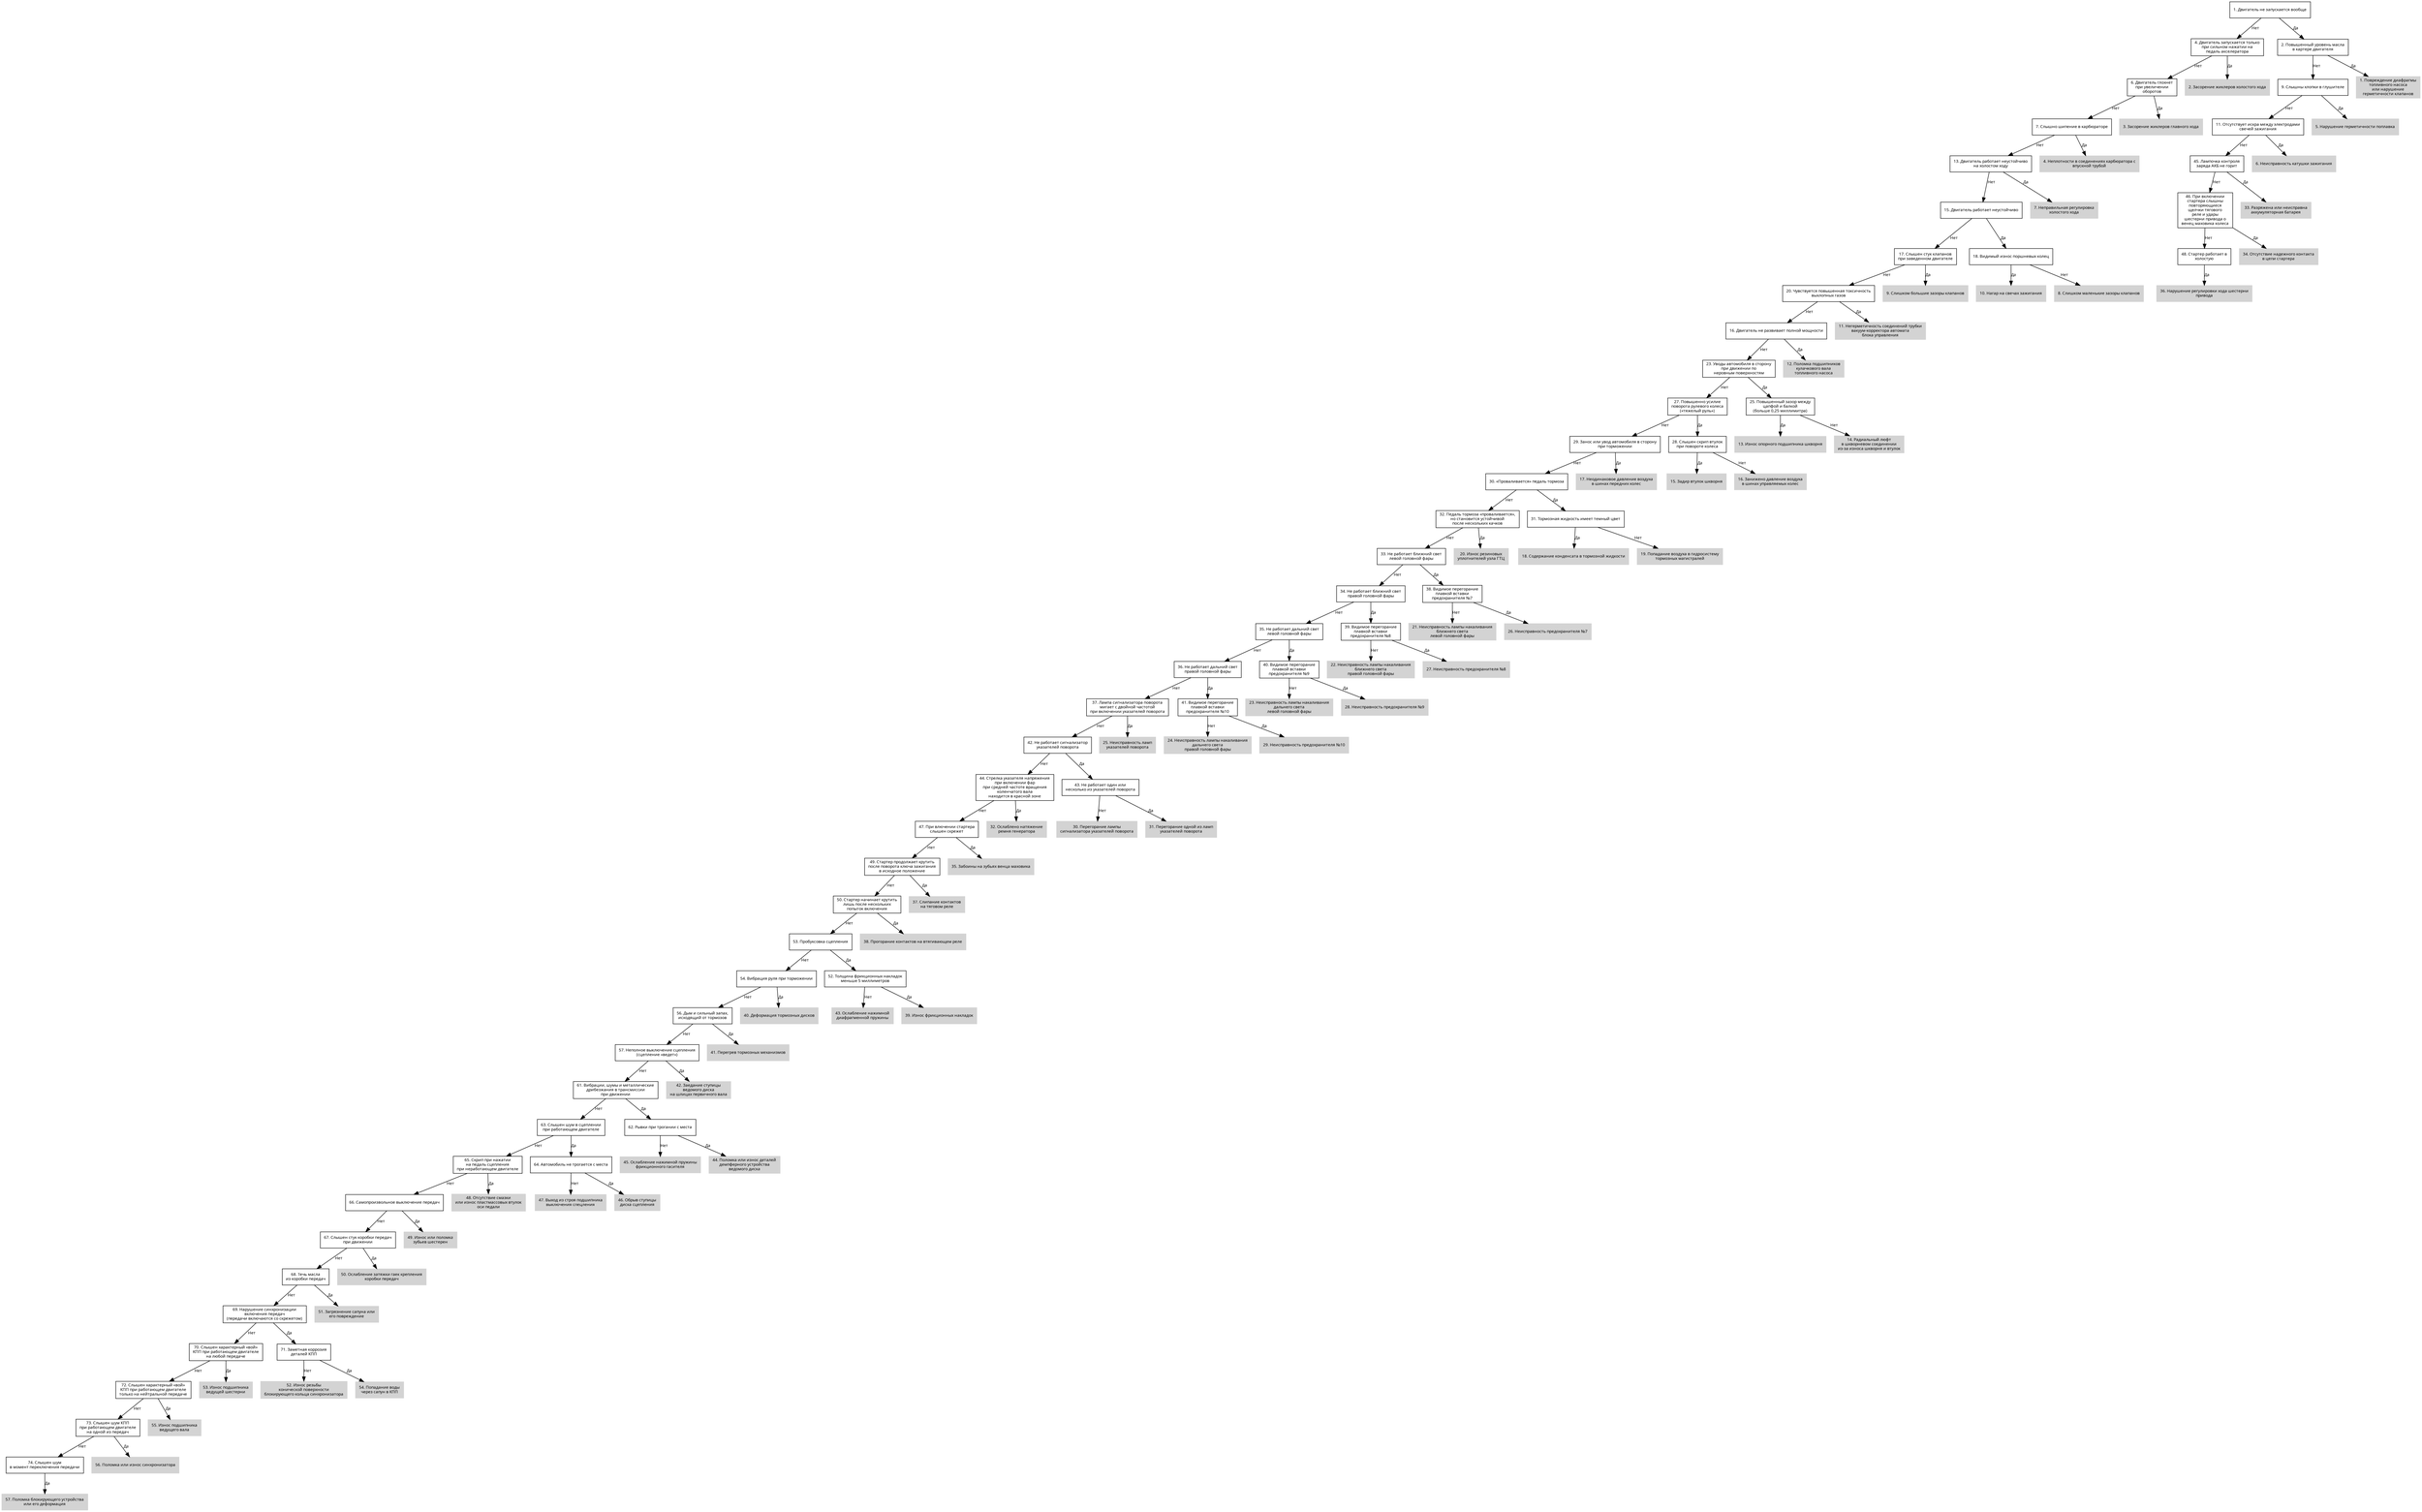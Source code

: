 digraph G {
	graph [fontname = "PT Sans", fontsize=9];
	node [fontname = "PT Sans", fontsize=9];
	edge [fontname = "PT Sans", fontsize=9];

/* 1 */
	feature_1 [shape=box, label="1. Двигатель не запускается вообще"];
	feature_1 -> feature_4 [label="Нет"];
	feature_1 -> feature_2 [label="Да"];

/* 2 */
	feature_2 [shape=box, label="2. Повышенный уровень масла\nв картере двигателя"];
	feature_2 -> feature_9 [label="Нет"];
	feature_2 -> terminal_node_1 [label="Да"];
	terminal_node_1 [color=lightgray, style=filled, shape=box, label="1. Повреждение диафрагмы\nтопливного насоса\nили нарушение\nгерметичности клапанов"]

/* 4 */
	feature_4 [shape=box, label="4. Двигатель запускается только\nпри сильном нажатии на\nпедаль акселератора"];
	feature_4 -> feature_6 [label="Нет"];
	feature_4 -> terminal_node_2 [label="Да"];
	terminal_node_2 [color=lightgray, style=filled, shape=box, label="2. Засорение жиклеров холостого хода"]

/* 6 */
	feature_6 [shape=box, label="6. Двигатель глохнет\nпри увеличении\nоборотов"];
	feature_6 -> feature_7 [label="Нет"];
	feature_6 -> terminal_node_3 [label="Да"];
	terminal_node_3 [color=lightgray, style=filled, shape=box, label="3. Засорение жиклеров главного хода"]

/* 7 */
	feature_7 [shape=box, label="7. Слышно шипение в карбюраторе"];
	feature_7 -> feature_13 [label="Нет"];
	feature_7 -> terminal_node_4 [label="Да"];
	terminal_node_4 [color=lightgray, style=filled, shape=box, label="4. Неплотности в соединениях карбюратора с\nвпускной трубой"];

/* 13 */
	feature_13 [shape=box, label="13. Двигатель работает неустойчиво\nна холостом ходу"];
	feature_13 -> feature_15 [label="Нет"];
	feature_13 -> terminal_node_7 [label="Да"];
	terminal_node_7 [color=lightgray, style=filled, shape=box, label="7. Неправильная регулировка\nхолостого хода"];

/* 15 */
	feature_15 [shape=box, label="15. Двигатель работает неустойчиво"];
	feature_15 -> feature_17 [label="Нет"];
	feature_15 -> feature_18 [label="Да"];

/* 9 */
	feature_9 [shape=box, label="9. Слышны хлопки в глушителе"];
	feature_9 -> feature_11 [label="Нет"];
	feature_9 -> terminal_node_5 [label="Да"];
	terminal_node_5 [color=lightgray, style=filled, shape=box, label="5. Нарушение герметичности поплавка"]

/* 11 */
	feature_11 [shape=box, label="11. Отсутствует искра между электродами\nсвечей зажигания"];
	feature_11 -> feature_45 [label="Нет"];
	feature_11 -> terminal_node_6 [label="Да"];
	terminal_node_6 [color=lightgray, style=filled, shape=box, label="6. Неисправность катушки зажигания"]

/* 45 */
	feature_45 [shape=box, label="45. Лампочка контроля\nзаряда АКБ не горит"];
	feature_45 -> feature_46 [label="Нет"];
	feature_45 -> terminal_node_33 [label="Да"];
	terminal_node_33 [color=lightgray, style=filled, shape=box, label="33. Разряжена или неисправна\nаккумуляторная батарея"];

/* 46 */
	feature_46 [shape=box, label="46. При включении\nстартера слышны\nповторяющиеся\nщелчки тягового\nреле и удары\nшестерни привода о\nвенец маховика колеса"];
	feature_46 -> feature_48 [label="Нет"];
	feature_46 -> terminal_node_34 [label="Да"];
	terminal_node_34 [color=lightgray, style=filled, shape=box, label="34. Отсутствие надежного контакта\nв цепи стартера"];

/* 48 */
	feature_48 [shape=box, label="48. Стартер работает в\nхолостую"];
	feature_48 -> terminal_node_36 [label="Да"];
	terminal_node_36 [color=lightgray, style=filled, shape=box, label="36. Нарушение регулировки хода шестерни\nпривода"];

/* 18 */
	feature_18 [shape=box, label="18. Видимый износ поршневых колец"];
	feature_18 -> terminal_node_10 [label="Да"];
	terminal_node_10 [color=lightgray, style=filled, shape=box, label="10. Нагар на свечах зажигания"];
	feature_18 -> terminal_node_8 [label="Нет"];
	terminal_node_8 [color=lightgray, style=filled, shape=box, label="8. Слишком маленькие зазоры клапанов"];

/* 17 */
	feature_17 [shape=box, label="17. Слышен стук клапанов\nпри заведенном двигателе"];
	feature_17 -> feature_20 [label="Нет"];
	feature_17 -> terminal_node_9 [label="Да"];
	terminal_node_9 [color=lightgray, style=filled, shape=box, label="9. Слишком большие зазоры клапанов"];

/* 20 */
	feature_20 [shape=box, label="20. Чувствуется повышенная токсичность\nвыхлопных газов"];
	feature_20 -> feature_16 [label="Нет"];
	feature_20 -> terminal_node_11 [label="Да"];
	terminal_node_11 [color=lightgray, style=filled, shape=box, label="11. Негерметичность соединений трубки\nвакуум-корректора автомата\nблока управления"];

/* 16 */
	feature_16 [shape=box, label="16. Двигатель не развивает полной мощности"];
	feature_16 -> feature_23 [label="Нет"];
	feature_16 -> terminal_node_12 [label="Да"];
	terminal_node_12 [color=lightgray, style=filled, shape=box, label="12. Поломка подшипников\nкулачкового вала\nтопливного насоса"];

/* 23 */
	feature_23 [shape=box, label="23. Уводы автомобиля в сторону\nпри движении по\nнеровным поверхностям"];
	feature_23 -> feature_27 [label="Нет"];
	feature_23 -> feature_25 [label="Да"];

/* 25 */
	feature_25 [shape=box, label="25. Повышенный зазор между\nцапфой и балкой\n(больше 0,25 миллимитра)"];
	feature_25 -> terminal_node_13 [label="Да"];
	terminal_node_13 [color=lightgray, style=filled, shape=box, label="13. Износ опорного подшипника шкворня"];
	feature_25 -> terminal_node_14 [label="Нет"];
	terminal_node_14 [color=lightgray, style=filled, shape=box, label="14. Радиальный люфт\nв шкворневом соединении\nиз-за износа шкворня и втулок"];

/* 27 */
	feature_27 [shape=box, label="27. Повышенно усилие\nповорота рулевого колеса\n(«тяжелый руль»)"];
	feature_27 -> feature_29 [label="Нет"];
	feature_27 -> feature_28 [label="Да"];

/* 28 */
	feature_28 [shape=box, label="28. Слышен скрип втулок\nпри повороте колеса"];
	feature_28 -> terminal_node_15 [label="Да"];
	terminal_node_15 [color=lightgray, style=filled, shape=box, label="15. Задир втулок шкворня"];
	feature_28 -> terminal_node_16 [label="Нет"];
	terminal_node_16 [color=lightgray, style=filled, shape=box, label="16. Занижено давление воздуха\nв шинах управляемых колес"];

/* 29 */
	feature_29 [shape=box, label="29. Занос или увод автомобиля в сторону\nпри торможении"];
	feature_29 -> feature_30 [label="Нет"];
	feature_29 -> terminal_node_17 [label="Да"];
	terminal_node_17 [color=lightgray, style=filled, shape=box, label="17. Неодинаковое давление воздуха\nв шинах передних колес"];

/* 30 */
	feature_30 [shape=box, label="30. «Проваливается» педаль тормоза"];
	feature_30 -> feature_32 [label="Нет"];
	feature_30 -> feature_31 [label="Да"];

/* 31 */
	feature_31 [shape=box, label="31. Тормозная жидкость имеет темный цвет"];
	feature_31 -> terminal_node_18 [label="Да"];
	terminal_node_18 [color=lightgray, style=filled, shape=box, label="18. Содержание конденсата в тормозной жидкости"];
	feature_31 -> terminal_node_19 [label="Нет"];
	terminal_node_19 [color=lightgray, style=filled, shape=box, label="19. Попадание воздуха в гидросистему\nтормозных магистралей"];

/* 32 */
	feature_32 [shape=box, label="32. Педаль тормоза «проваливается»,\nно становится устойчивой\nпосле нескольких качков"];
	feature_32 -> feature_33 [label="Нет"];
	feature_32 -> terminal_node_20 [label="Да"];
	terminal_node_20 [color=lightgray, style=filled, shape=box, label="20. Износ резиновых\nуплотнителей узла ГТЦ"];

/* 33 */
	feature_33 [shape=box, label="33. Не работает ближний свет\nлевой головной фары"];
	feature_33 -> feature_34 [label="Нет"];
	feature_33 -> feature_38 [label="Да"];

/* 34 */
	feature_34 [shape=box, label="34. Не работает ближний свет\nправой головной фары"];
	feature_34 -> feature_35 [label="Нет"];
	feature_34 -> feature_39 [label="Да"];

/* 35 */
	feature_35 [shape=box, label="35. Не работает дальний свет\nлевой головной фары"];
	feature_35 -> feature_36 [label="Нет"];
	feature_35 -> feature_40 [label="Да"];

/* 36 */
	feature_36 [shape=box, label="36. Не работает дальний свет\nправой головной фары"];
	feature_36 -> feature_37 [label="Нет"];
	feature_36 -> feature_41 [label="Да"];

/* 37 */
	feature_37 [shape=box, label="37. Лампа сигнализатора поворота\nмигает с двойной частотой\nпри включении указателей поворота"];
	feature_37 -> feature_42 [label="Нет"];
	feature_37 -> terminal_node_25 [label="Да"];
	terminal_node_25 [color=lightgray, style=filled, shape=box, label="25. Неисправность ламп\nуказателей поворота"];

/* 38 */
	feature_38 [shape=box, label="38. Видимое перегорание\nплавкой вставки\nпредохранителя №7"];
	feature_38 -> terminal_node_21 [label="Нет"];
	terminal_node_21 [color=lightgray, style=filled, shape=box, label="21. Неисправность лампы накаливания\nближнего света\nлевой головной фары"];
	feature_38 -> terminal_node_26 [label="Да"];
	terminal_node_26 [color=lightgray, style=filled, shape=box, label="26. Неисправность предохранителя №7"];

/* 39 */
	feature_39 [shape=box, label="39. Видимое перегорание\nплавкой вставки\nпредохранителя №8"];
	feature_39 -> terminal_node_22 [label="Нет"];
	terminal_node_22 [color=lightgray, style=filled, shape=box, label="22. Неисправность лампы накаливания\nближнего света\nправой головной фары"];
	feature_39 -> terminal_node_27 [label="Да"];
	terminal_node_27 [color=lightgray, style=filled, shape=box, label="27. Неисправность предохранителя №8"];

/* 40 */
	feature_40 [shape=box, label="40. Видимое перегорание\nплавкой вставки\nпредохранителя №9"];
	feature_40 -> terminal_node_23 [label="Нет"];
	terminal_node_23 [color=lightgray, style=filled, shape=box, label="23. Неисправность лампы накаливания\nдальнего света\nлевой головной фары"];
	feature_40 -> terminal_node_28 [label="Да"];
	terminal_node_28 [color=lightgray, style=filled, shape=box, label="28. Неисправность предохранителя №9"];

/* 41 */
	feature_41 [shape=box, label="41. Видимое перегорание\nплавкой вставки\nпредохранителя №10"];
	feature_41 -> terminal_node_24 [label="Нет"];
	terminal_node_24 [color=lightgray, style=filled, shape=box, label="24. Неисправность лампы накаливания\nдальнего света\nправой головной фары"];
	feature_41 -> terminal_node_29 [label="Да"];
	terminal_node_29 [color=lightgray, style=filled, shape=box, label="29. Неисправность предохранителя №10"];

/* 42 */
	feature_42 [shape=box, label="42. Не работает сигнализатор\nуказателей поворота"];
	feature_42 -> feature_44 [label="Нет"];
	feature_42 -> feature_43 [label="Да"];

/* 43 */
	feature_43 [shape=box, label="43. Не работает один или\nнесколько из указателей поворота"];
	feature_43 -> terminal_node_30 [label="Нет"];
	terminal_node_30 [color=lightgray, style=filled, shape=box, label="30. Перегорание лампы\nсигнализатора указателей поворота"];
	feature_43 -> terminal_node_31 [label="Да"];
	terminal_node_31 [color=lightgray, style=filled, shape=box, label="31. Перегорание одной из ламп\nуказателей поворота"];

/* 44 */
	feature_44 [shape=box, label="44. Стрелка указателя напряжения\nпри включении фар\nпри средней частоте вращения\nколенчатого вала\nнаходится в красной зоне"];
	feature_44 -> feature_47 [label="Нет"];
	feature_44 -> terminal_node_32 [label="Да"];
	terminal_node_32 [color=lightgray, style=filled, shape=box, label="32. Ослаблено натяжение\nремня генератора"];

/* 47 */
	feature_47 [shape=box, label="47. При влючении стартера\nслышен скрежет"];
	feature_47 -> feature_49 [label="Нет"];
	feature_47 -> terminal_node_35 [label="Да"];
	terminal_node_35 [color=lightgray, style=filled, shape=box, label="35. Забоины на зубьях венца маховика"];

/* 49 */
	feature_49 [shape=box, label="49. Стартер продолжает крутить\nпосле поворота ключа зажигания\nв исходное положение"];
	feature_49 -> feature_50 [label="Нет"];
	feature_49 -> terminal_node_37 [label="Да"];
	terminal_node_37 [color=lightgray, style=filled, shape=box, label="37. Слипание контактов\nна тяговом реле"];

/* 50 */
	feature_50 [shape=box, label="50. Стартер начинает крутить\nлишь после нескольких\nпопыток включения"];
	feature_50 -> feature_53 [label="Нет"];
	feature_50 -> terminal_node_38 [label="Да"];
	terminal_node_38 [color=lightgray, style=filled, shape=box, label="38. Прогорание контактов на втягивающем реле"];

/* 53 */
	feature_53 [shape=box, label="53. Пробуксовка сцепления"];
	feature_53 -> feature_54 [label="Нет"];
	feature_53 -> feature_52 [label="Да"];

/* 52 */
	feature_52 [shape=box, label="52. Толщина фрикционных накладок\nменьше 5 миллиметров"];
	feature_52 -> terminal_node_43 [label="Нет"];
	terminal_node_43 [color=lightgray, style=filled, shape=box, label="43. Ослабление нажимной\nдиафрагменной пружины"];
	feature_52 -> terminal_node_39 [label="Да"];
	terminal_node_39 [color=lightgray, style=filled, shape=box, label="39. Износ фрикционных накладок"];

/* 54 */
	feature_54 [shape=box, label="54. Вибрация руля при торможении"];
	feature_54 -> feature_56 [label="Нет"];
	feature_54 -> terminal_node_40 [label="Да"];
	terminal_node_40 [color=lightgray, style=filled, shape=box, label="40. Деформация тормозных дисков"];

/* 56 */
	feature_56 [shape=box, label="56. Дым и сильный запах,\nисходящий от тормозов"];
	feature_56 -> feature_57 [label="Нет"];
	feature_56 -> terminal_node_41 [label="Да"];
	terminal_node_41 [color=lightgray, style=filled, shape=box, label="41. Перегрев тормозных механизмов"];

/* 57 */
	feature_57 [shape=box, label="57. Неполное выключение сцепления\n(сцепление «ведет»)"];
	feature_57 -> feature_61 [label="Нет"];
	feature_57 -> terminal_node_42 [label="Да"];
	terminal_node_42 [color=lightgray, style=filled, shape=box, label="42. Заедание ступицы\nведомого диска\nна шлицах первичного вала"];

/* 61 */
	feature_61 [shape=box, label="61. Вибрации, шумы и металлические\nдрибезжания в трансмиссии\nпри движении"];
	feature_61 -> feature_63 [label="Нет"];
	feature_61 -> feature_62 [label="Да"];

/* 62 */
	feature_62 [shape=box, label="62. Рывки при трогании с места"];
	feature_62 -> terminal_node_45 [label="Нет"];
	terminal_node_45 [color=lightgray, style=filled, shape=box, label="45. Ослабление нажимной пружины\nфрикционного гасителя"];
	feature_62 -> terminal_node_44 [label="Да"];
	terminal_node_44 [color=lightgray, style=filled, shape=box, label="44. Поломка или износ деталей\nдемпферного устройства\nведомого диска"];

/* 63 */
	feature_63 [shape=box, label="63. Слышен шум в сцеплении\nпри работающем двигателе"];
	feature_63 -> feature_65 [label="Нет"];
	feature_63 -> feature_64 [label="Да"];

/* 64 */
	feature_64 [shape=box, label="64. Автомобиль не трогается с места"];
	feature_64 -> terminal_node_47 [label="Нет"];
	terminal_node_47 [color=lightgray, style=filled, shape=box, label="47. Выход из строя подшипника\nвыключения спецления"];
	feature_64 -> terminal_node_46 [label="Да"];
	terminal_node_46 [color=lightgray, style=filled, shape=box, label="46. Обрыв ступицы\nдиска сцепления"];

/* 65 */
	feature_65 [shape=box, label="65. Скрип при нажатии\nна педаль сцепления\nпри неработающем двигателе"];
	feature_65 -> feature_66 [label="Нет"];
	feature_65 -> terminal_node_48 [label="Да"];
	terminal_node_48 [color=lightgray, style=filled, shape=box, label="48. Отсутствие смазки\nили износ пластмассовых втулок\nоси педали"];

/* 66 */
	feature_66 [shape=box, label="66. Самопроизвольное выключение передач"];
	feature_66 -> feature_67 [label="Нет"];
	feature_66 -> terminal_node_49 [label="Да"];
	terminal_node_49 [color=lightgray, style=filled, shape=box, label="49. Износ или поломка\nзубьев шестерен"];

/* 67 */
	feature_67 [shape=box, label="67. Слышен стук коробки передач\nпри движении"];
	feature_67 -> feature_68 [label="Нет"];
	feature_67 -> terminal_node_50 [label="Да"];
	terminal_node_50 [color=lightgray, style=filled, shape=box, label="50. Ослабление затяжки гаек крепления\nкоробки передач"];

/* 68 */
	feature_68 [shape=box, label="68. Течь масла\nиз коробки передач"];
	feature_68 -> feature_69 [label="Нет"];
	feature_68 -> terminal_node_51 [label="Да"];
	terminal_node_51 [color=lightgray, style=filled, shape=box, label="51. Загрязнение сапуна или\nего повреждение"];

/* 69 */
	feature_69 [shape=box, label="69. Нарушение синхронизации\nвключения передач\n(передачи включаются со скрежетом)"];
	feature_69 -> feature_70 [label="Нет"];
	feature_69 -> feature_71 [label="Да"];

/* 71 */
	feature_71 [shape=box, label="71. Заметная коррозия\nдеталей КПП"];
	feature_71 -> terminal_node_52 [label="Нет"];
	terminal_node_52 [color=lightgray, style=filled, shape=box, label="52. Износ резьбы\nконической поверхности\nблокирующего кольца синхронизатора"];
	feature_71 -> terminal_node_54 [label="Да"];
	terminal_node_54 [color=lightgray, style=filled, shape=box, label="54. Попадание воды\nчерез сапун в КПП"];

/* 70 */
	feature_70 [shape=box, label="70. Слышен характерный «вой»\nКПП при работающем двигателе\nна любой передаче"];
	feature_70 -> feature_72 [label="Нет"];
	feature_70 -> terminal_node_53 [label="Да"];
	terminal_node_53 [color=lightgray, style=filled, shape=box, label="53. Износ подшипника\nведущей шестерни"];

/* 72 */
	feature_72 [shape=box, label="72. Слышен характерный «вой»\nКПП при работающем двигателе\nтолько на нейтральной передаче"];
	feature_72 -> feature_73 [label="Нет"];
	feature_72 -> terminal_node_55 [label="Да"];
	terminal_node_55 [color=lightgray, style=filled, shape=box, label="55. Износ подшипника\nведущего вала"];

/* 73 */
	feature_73 [shape=box, label="73. Слышен шум КПП\nпри работающем двигателе\nна одной из передач"];
	feature_73 -> feature_74 [label="Нет"];
	feature_73 -> terminal_node_56 [label="Да"];
	terminal_node_56 [color=lightgray, style=filled, shape=box, label="56. Поломка или износ синхронизатора"];

/* 74 */
	feature_74 [shape=box, label="74. Слышен шум\nв момент переключения передачи"];
	feature_74 -> terminal_node_57 [label="Да"];
	terminal_node_57 [color=lightgray, style=filled, shape=box, label="57. Поломка блокирующего устройства\nили его деформация"];
}

